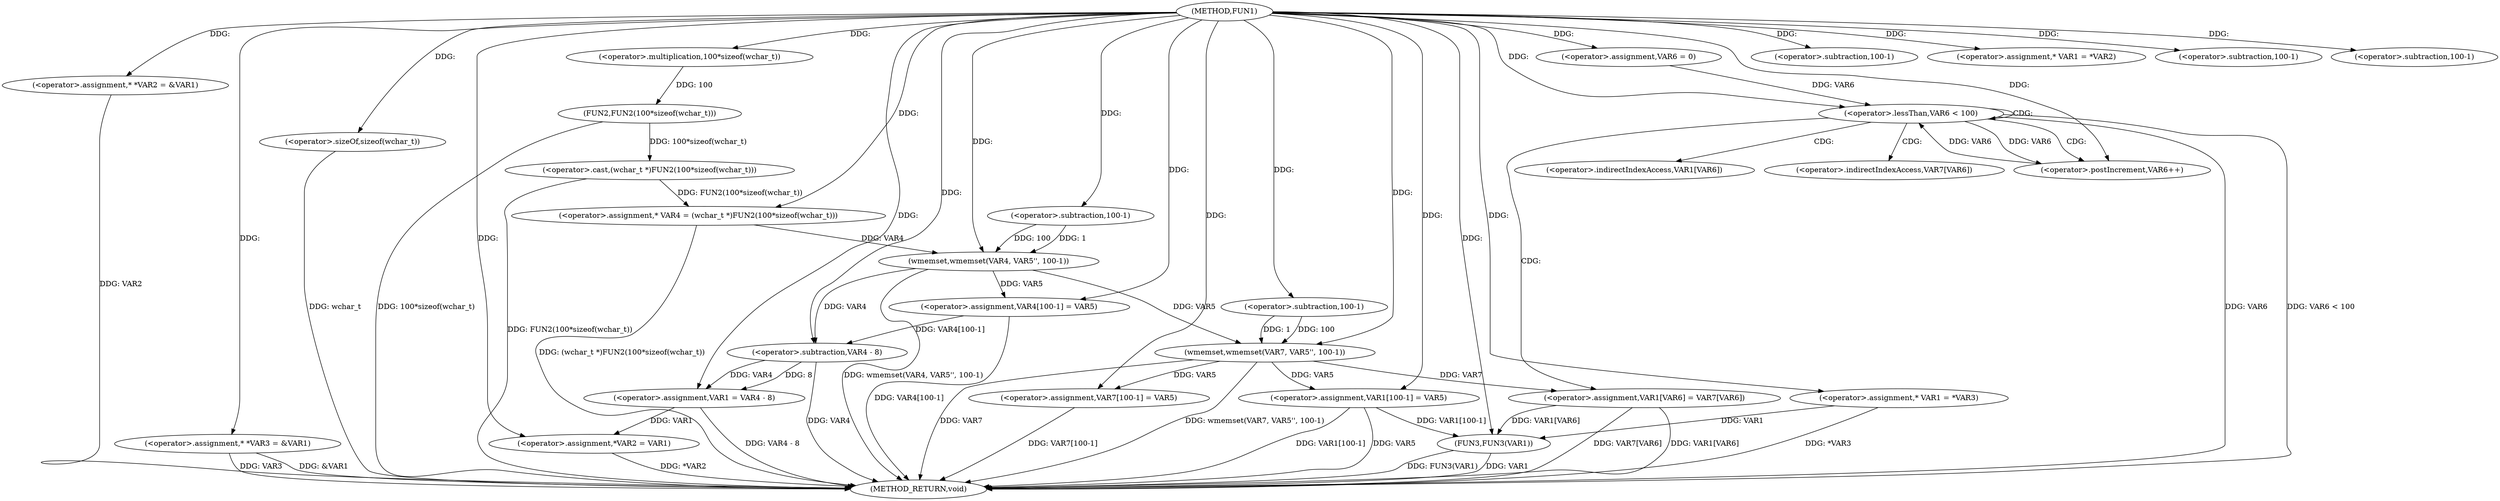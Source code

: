 digraph FUN1 {  
"1000100" [label = "(METHOD,FUN1)" ]
"1000199" [label = "(METHOD_RETURN,void)" ]
"1000104" [label = "(<operator>.assignment,* *VAR2 = &VAR1)" ]
"1000109" [label = "(<operator>.assignment,* *VAR3 = &VAR1)" ]
"1000114" [label = "(<operator>.assignment,* VAR4 = (wchar_t *)FUN2(100*sizeof(wchar_t)))" ]
"1000116" [label = "(<operator>.cast,(wchar_t *)FUN2(100*sizeof(wchar_t)))" ]
"1000118" [label = "(FUN2,FUN2(100*sizeof(wchar_t)))" ]
"1000119" [label = "(<operator>.multiplication,100*sizeof(wchar_t))" ]
"1000121" [label = "(<operator>.sizeOf,sizeof(wchar_t))" ]
"1000123" [label = "(wmemset,wmemset(VAR4, VAR5'', 100-1))" ]
"1000126" [label = "(<operator>.subtraction,100-1)" ]
"1000129" [label = "(<operator>.assignment,VAR4[100-1] = VAR5)" ]
"1000132" [label = "(<operator>.subtraction,100-1)" ]
"1000138" [label = "(<operator>.assignment,* VAR1 = *VAR2)" ]
"1000142" [label = "(<operator>.assignment,VAR1 = VAR4 - 8)" ]
"1000144" [label = "(<operator>.subtraction,VAR4 - 8)" ]
"1000147" [label = "(<operator>.assignment,*VAR2 = VAR1)" ]
"1000153" [label = "(<operator>.assignment,* VAR1 = *VAR3)" ]
"1000160" [label = "(wmemset,wmemset(VAR7, VAR5'', 100-1))" ]
"1000163" [label = "(<operator>.subtraction,100-1)" ]
"1000166" [label = "(<operator>.assignment,VAR7[100-1] = VAR5)" ]
"1000169" [label = "(<operator>.subtraction,100-1)" ]
"1000174" [label = "(<operator>.assignment,VAR6 = 0)" ]
"1000177" [label = "(<operator>.lessThan,VAR6 < 100)" ]
"1000180" [label = "(<operator>.postIncrement,VAR6++)" ]
"1000183" [label = "(<operator>.assignment,VAR1[VAR6] = VAR7[VAR6])" ]
"1000190" [label = "(<operator>.assignment,VAR1[100-1] = VAR5)" ]
"1000193" [label = "(<operator>.subtraction,100-1)" ]
"1000197" [label = "(FUN3,FUN3(VAR1))" ]
"1000184" [label = "(<operator>.indirectIndexAccess,VAR1[VAR6])" ]
"1000187" [label = "(<operator>.indirectIndexAccess,VAR7[VAR6])" ]
  "1000177" -> "1000199"  [ label = "DDG: VAR6"] 
  "1000129" -> "1000199"  [ label = "DDG: VAR4[100-1]"] 
  "1000104" -> "1000199"  [ label = "DDG: VAR2"] 
  "1000123" -> "1000199"  [ label = "DDG: wmemset(VAR4, VAR5'', 100-1)"] 
  "1000147" -> "1000199"  [ label = "DDG: *VAR2"] 
  "1000116" -> "1000199"  [ label = "DDG: FUN2(100*sizeof(wchar_t))"] 
  "1000197" -> "1000199"  [ label = "DDG: FUN3(VAR1)"] 
  "1000177" -> "1000199"  [ label = "DDG: VAR6 < 100"] 
  "1000118" -> "1000199"  [ label = "DDG: 100*sizeof(wchar_t)"] 
  "1000190" -> "1000199"  [ label = "DDG: VAR5"] 
  "1000197" -> "1000199"  [ label = "DDG: VAR1"] 
  "1000183" -> "1000199"  [ label = "DDG: VAR7[VAR6]"] 
  "1000160" -> "1000199"  [ label = "DDG: wmemset(VAR7, VAR5'', 100-1)"] 
  "1000183" -> "1000199"  [ label = "DDG: VAR1[VAR6]"] 
  "1000153" -> "1000199"  [ label = "DDG: *VAR3"] 
  "1000142" -> "1000199"  [ label = "DDG: VAR4 - 8"] 
  "1000166" -> "1000199"  [ label = "DDG: VAR7[100-1]"] 
  "1000190" -> "1000199"  [ label = "DDG: VAR1[100-1]"] 
  "1000109" -> "1000199"  [ label = "DDG: VAR3"] 
  "1000121" -> "1000199"  [ label = "DDG: wchar_t"] 
  "1000144" -> "1000199"  [ label = "DDG: VAR4"] 
  "1000114" -> "1000199"  [ label = "DDG: (wchar_t *)FUN2(100*sizeof(wchar_t))"] 
  "1000109" -> "1000199"  [ label = "DDG: &VAR1"] 
  "1000160" -> "1000199"  [ label = "DDG: VAR7"] 
  "1000100" -> "1000104"  [ label = "DDG: "] 
  "1000100" -> "1000109"  [ label = "DDG: "] 
  "1000116" -> "1000114"  [ label = "DDG: FUN2(100*sizeof(wchar_t))"] 
  "1000100" -> "1000114"  [ label = "DDG: "] 
  "1000118" -> "1000116"  [ label = "DDG: 100*sizeof(wchar_t)"] 
  "1000119" -> "1000118"  [ label = "DDG: 100"] 
  "1000100" -> "1000119"  [ label = "DDG: "] 
  "1000100" -> "1000121"  [ label = "DDG: "] 
  "1000114" -> "1000123"  [ label = "DDG: VAR4"] 
  "1000100" -> "1000123"  [ label = "DDG: "] 
  "1000126" -> "1000123"  [ label = "DDG: 100"] 
  "1000126" -> "1000123"  [ label = "DDG: 1"] 
  "1000100" -> "1000126"  [ label = "DDG: "] 
  "1000123" -> "1000129"  [ label = "DDG: VAR5"] 
  "1000100" -> "1000129"  [ label = "DDG: "] 
  "1000100" -> "1000132"  [ label = "DDG: "] 
  "1000100" -> "1000138"  [ label = "DDG: "] 
  "1000144" -> "1000142"  [ label = "DDG: VAR4"] 
  "1000144" -> "1000142"  [ label = "DDG: 8"] 
  "1000100" -> "1000142"  [ label = "DDG: "] 
  "1000129" -> "1000144"  [ label = "DDG: VAR4[100-1]"] 
  "1000123" -> "1000144"  [ label = "DDG: VAR4"] 
  "1000100" -> "1000144"  [ label = "DDG: "] 
  "1000142" -> "1000147"  [ label = "DDG: VAR1"] 
  "1000100" -> "1000147"  [ label = "DDG: "] 
  "1000100" -> "1000153"  [ label = "DDG: "] 
  "1000100" -> "1000160"  [ label = "DDG: "] 
  "1000123" -> "1000160"  [ label = "DDG: VAR5"] 
  "1000163" -> "1000160"  [ label = "DDG: 100"] 
  "1000163" -> "1000160"  [ label = "DDG: 1"] 
  "1000100" -> "1000163"  [ label = "DDG: "] 
  "1000160" -> "1000166"  [ label = "DDG: VAR5"] 
  "1000100" -> "1000166"  [ label = "DDG: "] 
  "1000100" -> "1000169"  [ label = "DDG: "] 
  "1000100" -> "1000174"  [ label = "DDG: "] 
  "1000180" -> "1000177"  [ label = "DDG: VAR6"] 
  "1000174" -> "1000177"  [ label = "DDG: VAR6"] 
  "1000100" -> "1000177"  [ label = "DDG: "] 
  "1000177" -> "1000180"  [ label = "DDG: VAR6"] 
  "1000100" -> "1000180"  [ label = "DDG: "] 
  "1000160" -> "1000183"  [ label = "DDG: VAR7"] 
  "1000100" -> "1000190"  [ label = "DDG: "] 
  "1000160" -> "1000190"  [ label = "DDG: VAR5"] 
  "1000100" -> "1000193"  [ label = "DDG: "] 
  "1000183" -> "1000197"  [ label = "DDG: VAR1[VAR6]"] 
  "1000190" -> "1000197"  [ label = "DDG: VAR1[100-1]"] 
  "1000153" -> "1000197"  [ label = "DDG: VAR1"] 
  "1000100" -> "1000197"  [ label = "DDG: "] 
  "1000177" -> "1000184"  [ label = "CDG: "] 
  "1000177" -> "1000180"  [ label = "CDG: "] 
  "1000177" -> "1000177"  [ label = "CDG: "] 
  "1000177" -> "1000183"  [ label = "CDG: "] 
  "1000177" -> "1000187"  [ label = "CDG: "] 
}
